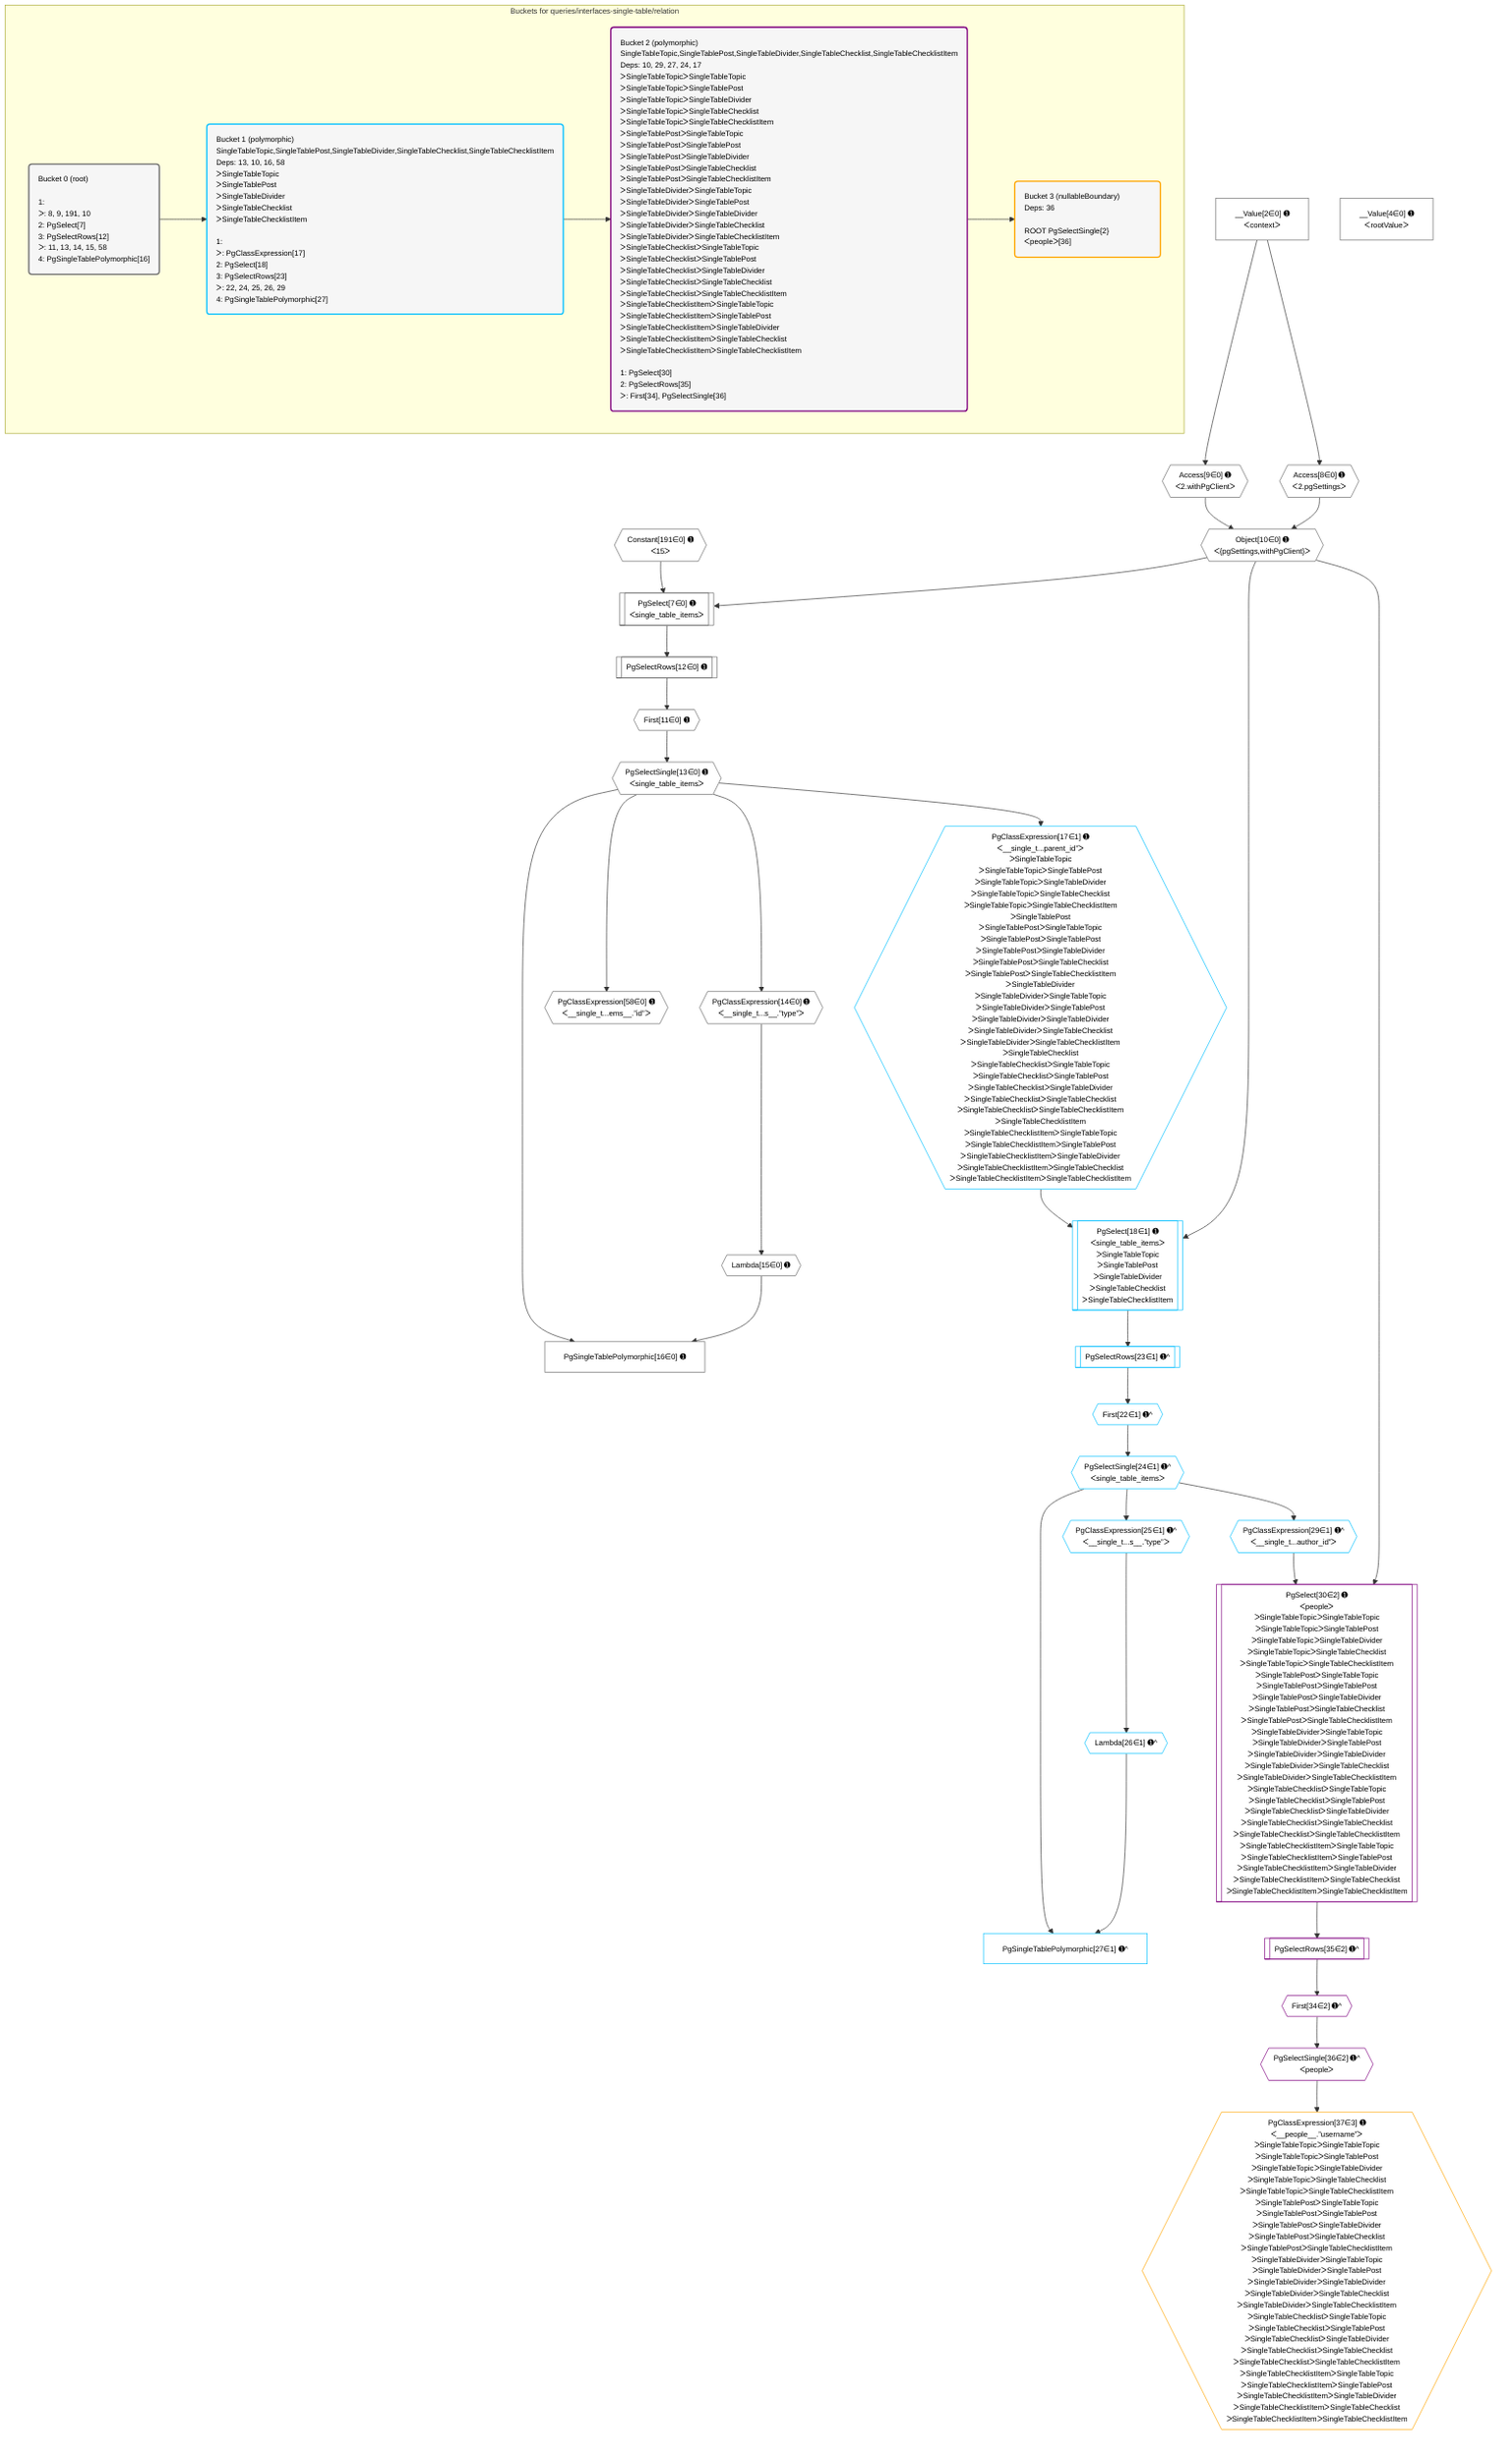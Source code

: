 %%{init: {'themeVariables': { 'fontSize': '12px'}}}%%
graph TD
    classDef path fill:#eee,stroke:#000,color:#000
    classDef plan fill:#fff,stroke-width:1px,color:#000
    classDef itemplan fill:#fff,stroke-width:2px,color:#000
    classDef unbatchedplan fill:#dff,stroke-width:1px,color:#000
    classDef sideeffectplan fill:#fcc,stroke-width:2px,color:#000
    classDef bucket fill:#f6f6f6,color:#000,stroke-width:2px,text-align:left


    %% plan dependencies
    PgSelect7[["PgSelect[7∈0] ➊<br />ᐸsingle_table_itemsᐳ"]]:::plan
    Object10{{"Object[10∈0] ➊<br />ᐸ{pgSettings,withPgClient}ᐳ"}}:::plan
    Constant191{{"Constant[191∈0] ➊<br />ᐸ15ᐳ"}}:::plan
    Object10 & Constant191 --> PgSelect7
    Access8{{"Access[8∈0] ➊<br />ᐸ2.pgSettingsᐳ"}}:::plan
    Access9{{"Access[9∈0] ➊<br />ᐸ2.withPgClientᐳ"}}:::plan
    Access8 & Access9 --> Object10
    PgSingleTablePolymorphic16["PgSingleTablePolymorphic[16∈0] ➊"]:::plan
    Lambda15{{"Lambda[15∈0] ➊"}}:::plan
    PgSelectSingle13{{"PgSelectSingle[13∈0] ➊<br />ᐸsingle_table_itemsᐳ"}}:::plan
    Lambda15 & PgSelectSingle13 --> PgSingleTablePolymorphic16
    __Value2["__Value[2∈0] ➊<br />ᐸcontextᐳ"]:::plan
    __Value2 --> Access8
    __Value2 --> Access9
    First11{{"First[11∈0] ➊"}}:::plan
    PgSelectRows12[["PgSelectRows[12∈0] ➊"]]:::plan
    PgSelectRows12 --> First11
    PgSelect7 --> PgSelectRows12
    First11 --> PgSelectSingle13
    PgClassExpression14{{"PgClassExpression[14∈0] ➊<br />ᐸ__single_t...s__.”type”ᐳ"}}:::plan
    PgSelectSingle13 --> PgClassExpression14
    PgClassExpression14 --> Lambda15
    PgClassExpression58{{"PgClassExpression[58∈0] ➊<br />ᐸ__single_t...ems__.”id”ᐳ"}}:::plan
    PgSelectSingle13 --> PgClassExpression58
    __Value4["__Value[4∈0] ➊<br />ᐸrootValueᐳ"]:::plan
    PgSelect18[["PgSelect[18∈1] ➊<br />ᐸsingle_table_itemsᐳ<br />ᐳSingleTableTopic<br />ᐳSingleTablePost<br />ᐳSingleTableDivider<br />ᐳSingleTableChecklist<br />ᐳSingleTableChecklistItem"]]:::plan
    PgClassExpression17{{"PgClassExpression[17∈1] ➊<br />ᐸ__single_t...parent_id”ᐳ<br />ᐳSingleTableTopic<br />ᐳSingleTableTopicᐳSingleTablePost<br />ᐳSingleTableTopicᐳSingleTableDivider<br />ᐳSingleTableTopicᐳSingleTableChecklist<br />ᐳSingleTableTopicᐳSingleTableChecklistItem<br />ᐳSingleTablePost<br />ᐳSingleTablePostᐳSingleTableTopic<br />ᐳSingleTablePostᐳSingleTablePost<br />ᐳSingleTablePostᐳSingleTableDivider<br />ᐳSingleTablePostᐳSingleTableChecklist<br />ᐳSingleTablePostᐳSingleTableChecklistItem<br />ᐳSingleTableDivider<br />ᐳSingleTableDividerᐳSingleTableTopic<br />ᐳSingleTableDividerᐳSingleTablePost<br />ᐳSingleTableDividerᐳSingleTableDivider<br />ᐳSingleTableDividerᐳSingleTableChecklist<br />ᐳSingleTableDividerᐳSingleTableChecklistItem<br />ᐳSingleTableChecklist<br />ᐳSingleTableChecklistᐳSingleTableTopic<br />ᐳSingleTableChecklistᐳSingleTablePost<br />ᐳSingleTableChecklistᐳSingleTableDivider<br />ᐳSingleTableChecklistᐳSingleTableChecklist<br />ᐳSingleTableChecklistᐳSingleTableChecklistItem<br />ᐳSingleTableChecklistItem<br />ᐳSingleTableChecklistItemᐳSingleTableTopic<br />ᐳSingleTableChecklistItemᐳSingleTablePost<br />ᐳSingleTableChecklistItemᐳSingleTableDivider<br />ᐳSingleTableChecklistItemᐳSingleTableChecklist<br />ᐳSingleTableChecklistItemᐳSingleTableChecklistItem"}}:::plan
    Object10 & PgClassExpression17 --> PgSelect18
    PgSingleTablePolymorphic27["PgSingleTablePolymorphic[27∈1] ➊^"]:::plan
    Lambda26{{"Lambda[26∈1] ➊^"}}:::plan
    PgSelectSingle24{{"PgSelectSingle[24∈1] ➊^<br />ᐸsingle_table_itemsᐳ"}}:::plan
    Lambda26 & PgSelectSingle24 --> PgSingleTablePolymorphic27
    PgSelectSingle13 --> PgClassExpression17
    First22{{"First[22∈1] ➊^"}}:::plan
    PgSelectRows23[["PgSelectRows[23∈1] ➊^"]]:::plan
    PgSelectRows23 --> First22
    PgSelect18 --> PgSelectRows23
    First22 --> PgSelectSingle24
    PgClassExpression25{{"PgClassExpression[25∈1] ➊^<br />ᐸ__single_t...s__.”type”ᐳ"}}:::plan
    PgSelectSingle24 --> PgClassExpression25
    PgClassExpression25 --> Lambda26
    PgClassExpression29{{"PgClassExpression[29∈1] ➊^<br />ᐸ__single_t...author_id”ᐳ"}}:::plan
    PgSelectSingle24 --> PgClassExpression29
    PgSelect30[["PgSelect[30∈2] ➊<br />ᐸpeopleᐳ<br />ᐳSingleTableTopicᐳSingleTableTopic<br />ᐳSingleTableTopicᐳSingleTablePost<br />ᐳSingleTableTopicᐳSingleTableDivider<br />ᐳSingleTableTopicᐳSingleTableChecklist<br />ᐳSingleTableTopicᐳSingleTableChecklistItem<br />ᐳSingleTablePostᐳSingleTableTopic<br />ᐳSingleTablePostᐳSingleTablePost<br />ᐳSingleTablePostᐳSingleTableDivider<br />ᐳSingleTablePostᐳSingleTableChecklist<br />ᐳSingleTablePostᐳSingleTableChecklistItem<br />ᐳSingleTableDividerᐳSingleTableTopic<br />ᐳSingleTableDividerᐳSingleTablePost<br />ᐳSingleTableDividerᐳSingleTableDivider<br />ᐳSingleTableDividerᐳSingleTableChecklist<br />ᐳSingleTableDividerᐳSingleTableChecklistItem<br />ᐳSingleTableChecklistᐳSingleTableTopic<br />ᐳSingleTableChecklistᐳSingleTablePost<br />ᐳSingleTableChecklistᐳSingleTableDivider<br />ᐳSingleTableChecklistᐳSingleTableChecklist<br />ᐳSingleTableChecklistᐳSingleTableChecklistItem<br />ᐳSingleTableChecklistItemᐳSingleTableTopic<br />ᐳSingleTableChecklistItemᐳSingleTablePost<br />ᐳSingleTableChecklistItemᐳSingleTableDivider<br />ᐳSingleTableChecklistItemᐳSingleTableChecklist<br />ᐳSingleTableChecklistItemᐳSingleTableChecklistItem"]]:::plan
    Object10 & PgClassExpression29 --> PgSelect30
    First34{{"First[34∈2] ➊^"}}:::plan
    PgSelectRows35[["PgSelectRows[35∈2] ➊^"]]:::plan
    PgSelectRows35 --> First34
    PgSelect30 --> PgSelectRows35
    PgSelectSingle36{{"PgSelectSingle[36∈2] ➊^<br />ᐸpeopleᐳ"}}:::plan
    First34 --> PgSelectSingle36
    PgClassExpression37{{"PgClassExpression[37∈3] ➊<br />ᐸ__people__.”username”ᐳ<br />ᐳSingleTableTopicᐳSingleTableTopic<br />ᐳSingleTableTopicᐳSingleTablePost<br />ᐳSingleTableTopicᐳSingleTableDivider<br />ᐳSingleTableTopicᐳSingleTableChecklist<br />ᐳSingleTableTopicᐳSingleTableChecklistItem<br />ᐳSingleTablePostᐳSingleTableTopic<br />ᐳSingleTablePostᐳSingleTablePost<br />ᐳSingleTablePostᐳSingleTableDivider<br />ᐳSingleTablePostᐳSingleTableChecklist<br />ᐳSingleTablePostᐳSingleTableChecklistItem<br />ᐳSingleTableDividerᐳSingleTableTopic<br />ᐳSingleTableDividerᐳSingleTablePost<br />ᐳSingleTableDividerᐳSingleTableDivider<br />ᐳSingleTableDividerᐳSingleTableChecklist<br />ᐳSingleTableDividerᐳSingleTableChecklistItem<br />ᐳSingleTableChecklistᐳSingleTableTopic<br />ᐳSingleTableChecklistᐳSingleTablePost<br />ᐳSingleTableChecklistᐳSingleTableDivider<br />ᐳSingleTableChecklistᐳSingleTableChecklist<br />ᐳSingleTableChecklistᐳSingleTableChecklistItem<br />ᐳSingleTableChecklistItemᐳSingleTableTopic<br />ᐳSingleTableChecklistItemᐳSingleTablePost<br />ᐳSingleTableChecklistItemᐳSingleTableDivider<br />ᐳSingleTableChecklistItemᐳSingleTableChecklist<br />ᐳSingleTableChecklistItemᐳSingleTableChecklistItem"}}:::plan
    PgSelectSingle36 --> PgClassExpression37

    %% define steps

    subgraph "Buckets for queries/interfaces-single-table/relation"
    Bucket0("Bucket 0 (root)<br /><br />1: <br />ᐳ: 8, 9, 191, 10<br />2: PgSelect[7]<br />3: PgSelectRows[12]<br />ᐳ: 11, 13, 14, 15, 58<br />4: PgSingleTablePolymorphic[16]"):::bucket
    classDef bucket0 stroke:#696969
    class Bucket0,__Value2,__Value4,PgSelect7,Access8,Access9,Object10,First11,PgSelectRows12,PgSelectSingle13,PgClassExpression14,Lambda15,PgSingleTablePolymorphic16,PgClassExpression58,Constant191 bucket0
    Bucket1("Bucket 1 (polymorphic)<br />SingleTableTopic,SingleTablePost,SingleTableDivider,SingleTableChecklist,SingleTableChecklistItem<br />Deps: 13, 10, 16, 58<br />ᐳSingleTableTopic<br />ᐳSingleTablePost<br />ᐳSingleTableDivider<br />ᐳSingleTableChecklist<br />ᐳSingleTableChecklistItem<br /><br />1: <br />ᐳ: PgClassExpression[17]<br />2: PgSelect[18]<br />3: PgSelectRows[23]<br />ᐳ: 22, 24, 25, 26, 29<br />4: PgSingleTablePolymorphic[27]"):::bucket
    classDef bucket1 stroke:#00bfff
    class Bucket1,PgClassExpression17,PgSelect18,First22,PgSelectRows23,PgSelectSingle24,PgClassExpression25,Lambda26,PgSingleTablePolymorphic27,PgClassExpression29 bucket1
    Bucket2("Bucket 2 (polymorphic)<br />SingleTableTopic,SingleTablePost,SingleTableDivider,SingleTableChecklist,SingleTableChecklistItem<br />Deps: 10, 29, 27, 24, 17<br />ᐳSingleTableTopicᐳSingleTableTopic<br />ᐳSingleTableTopicᐳSingleTablePost<br />ᐳSingleTableTopicᐳSingleTableDivider<br />ᐳSingleTableTopicᐳSingleTableChecklist<br />ᐳSingleTableTopicᐳSingleTableChecklistItem<br />ᐳSingleTablePostᐳSingleTableTopic<br />ᐳSingleTablePostᐳSingleTablePost<br />ᐳSingleTablePostᐳSingleTableDivider<br />ᐳSingleTablePostᐳSingleTableChecklist<br />ᐳSingleTablePostᐳSingleTableChecklistItem<br />ᐳSingleTableDividerᐳSingleTableTopic<br />ᐳSingleTableDividerᐳSingleTablePost<br />ᐳSingleTableDividerᐳSingleTableDivider<br />ᐳSingleTableDividerᐳSingleTableChecklist<br />ᐳSingleTableDividerᐳSingleTableChecklistItem<br />ᐳSingleTableChecklistᐳSingleTableTopic<br />ᐳSingleTableChecklistᐳSingleTablePost<br />ᐳSingleTableChecklistᐳSingleTableDivider<br />ᐳSingleTableChecklistᐳSingleTableChecklist<br />ᐳSingleTableChecklistᐳSingleTableChecklistItem<br />ᐳSingleTableChecklistItemᐳSingleTableTopic<br />ᐳSingleTableChecklistItemᐳSingleTablePost<br />ᐳSingleTableChecklistItemᐳSingleTableDivider<br />ᐳSingleTableChecklistItemᐳSingleTableChecklist<br />ᐳSingleTableChecklistItemᐳSingleTableChecklistItem<br /><br />1: PgSelect[30]<br />2: PgSelectRows[35]<br />ᐳ: First[34], PgSelectSingle[36]"):::bucket
    classDef bucket2 stroke:#7f007f
    class Bucket2,PgSelect30,First34,PgSelectRows35,PgSelectSingle36 bucket2
    Bucket3("Bucket 3 (nullableBoundary)<br />Deps: 36<br /><br />ROOT PgSelectSingle{2}ᐸpeopleᐳ[36]"):::bucket
    classDef bucket3 stroke:#ffa500
    class Bucket3,PgClassExpression37 bucket3
    Bucket0 --> Bucket1
    Bucket1 --> Bucket2
    Bucket2 --> Bucket3
    end